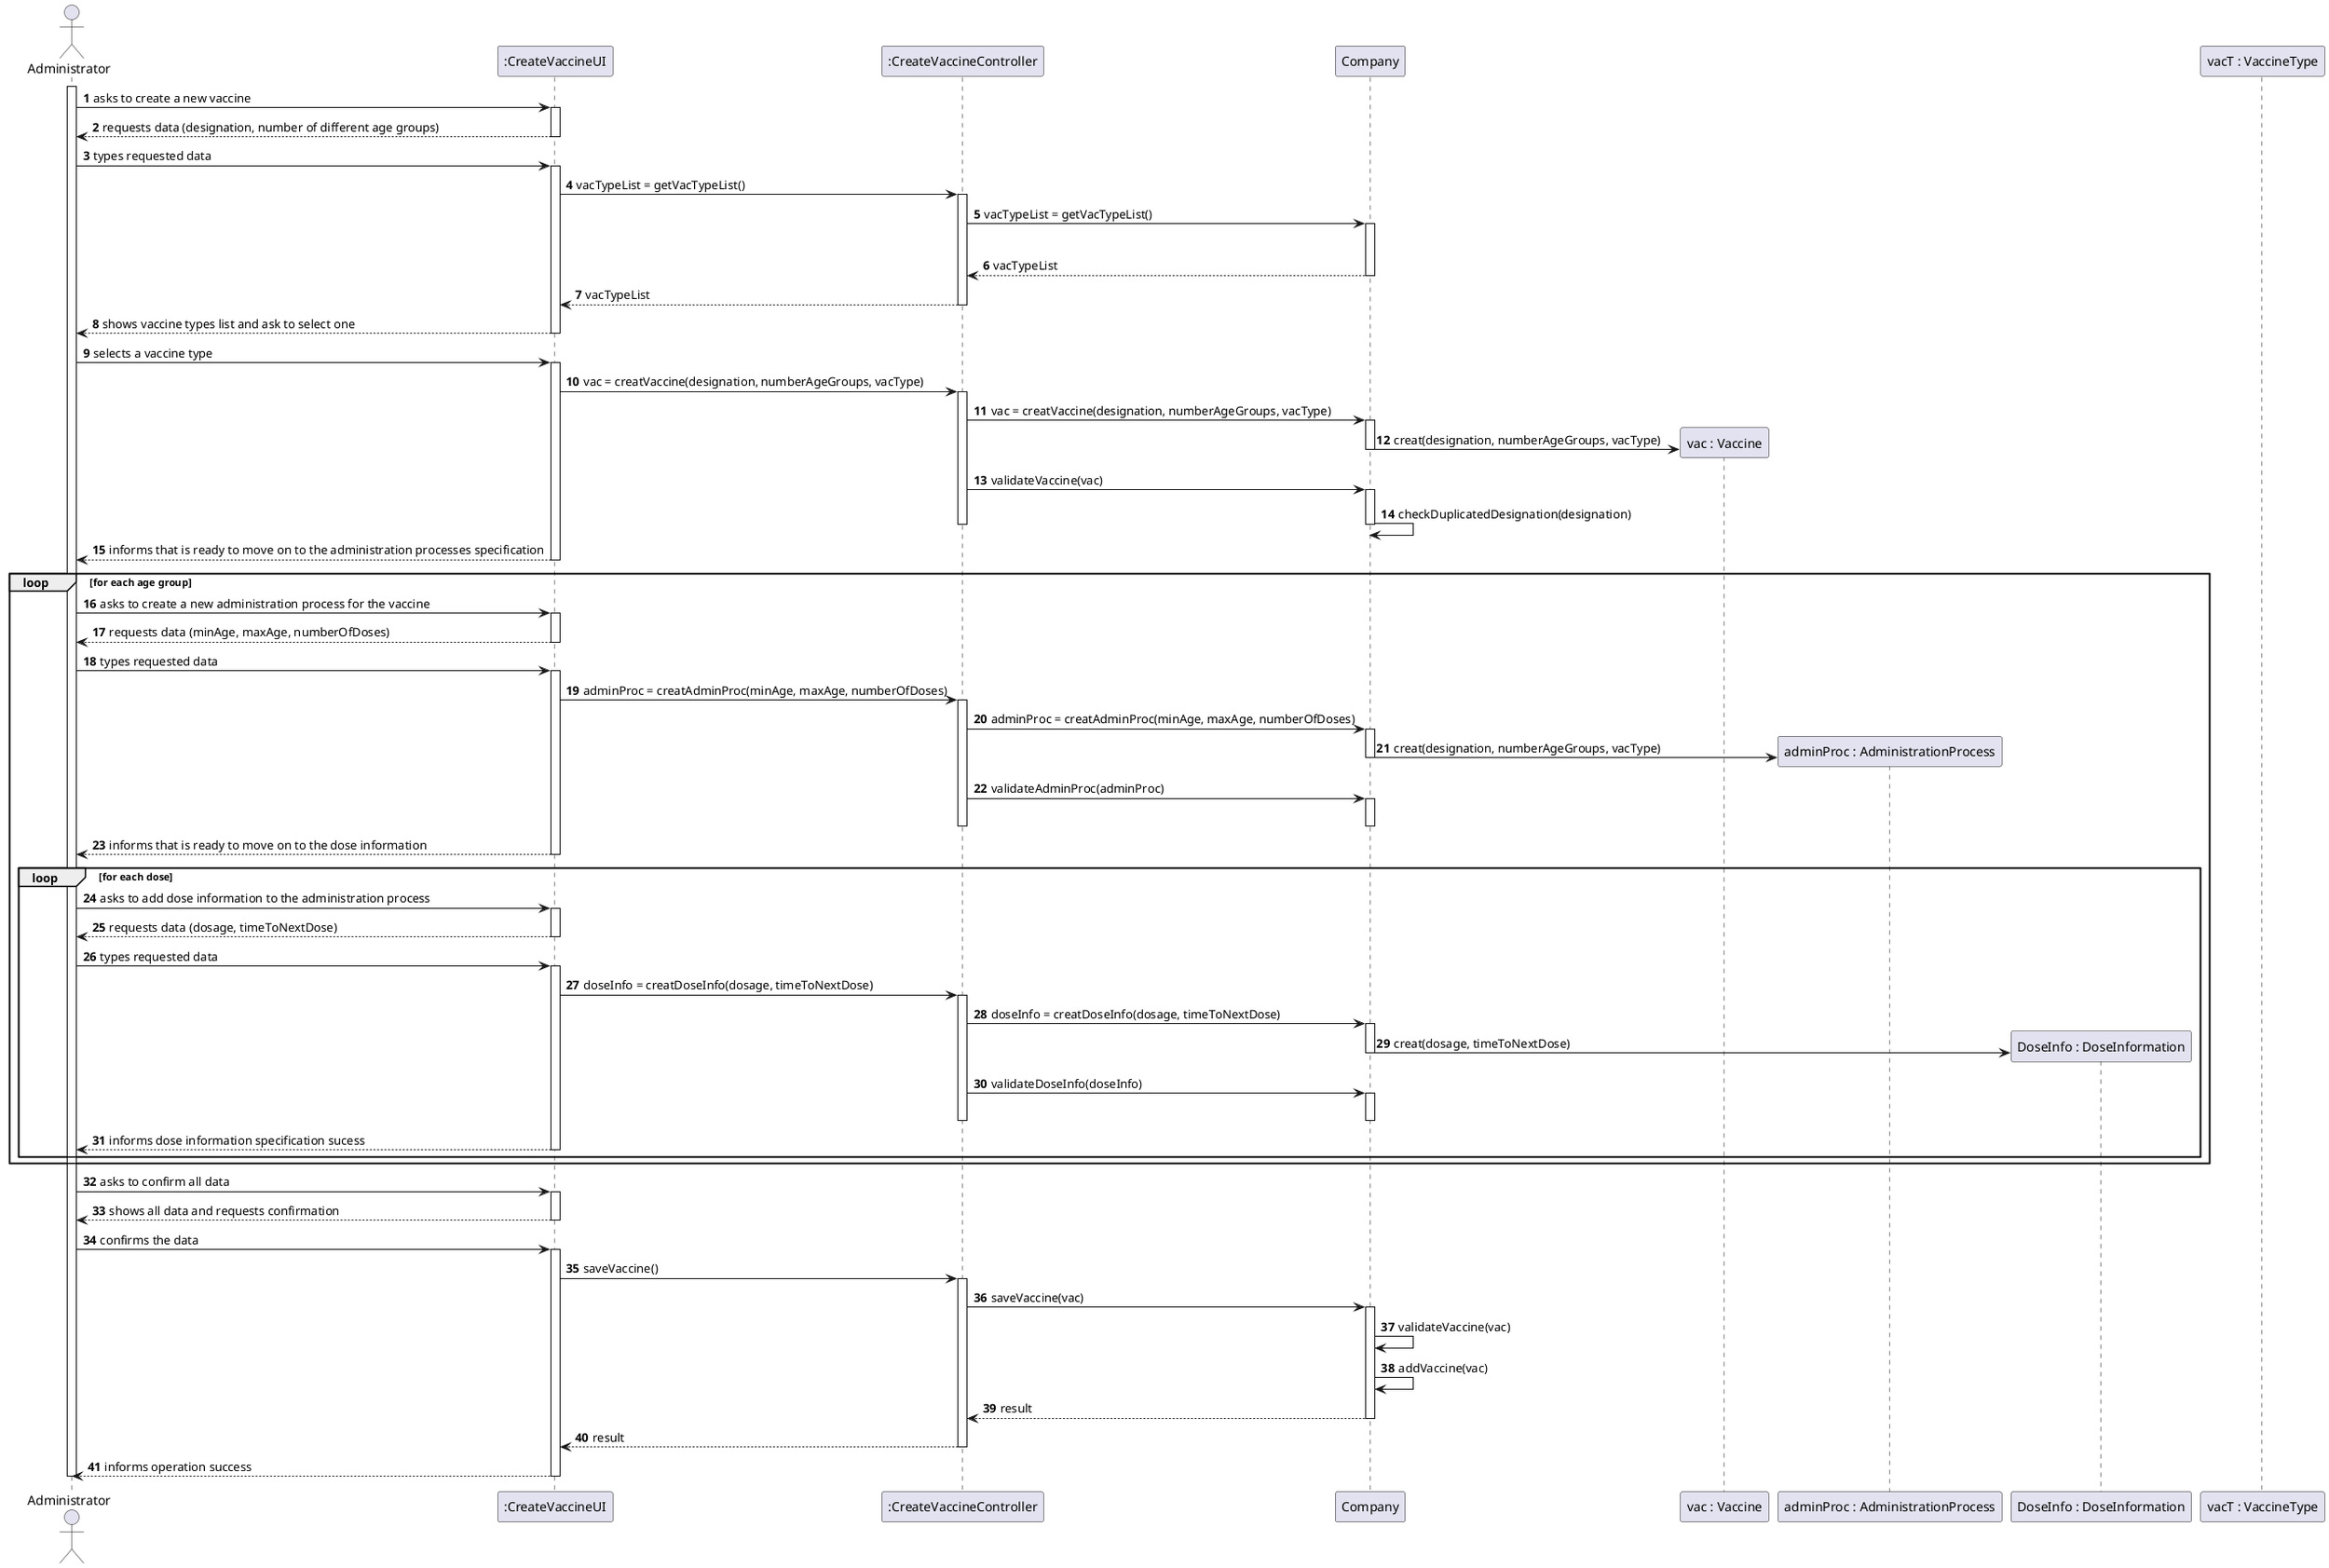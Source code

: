 @startuml
autonumber
'hide footbox
actor "Administrator" as ADM

participant ":CreateVaccineUI" as UI
participant ":CreateVaccineController" as CTRL
participant "Company" as COMP
participant "vac : Vaccine" as VAC
participant "adminProc : AdministrationProcess" as AP
participant "DoseInfo : DoseInformation" as DI
participant "vacT : VaccineType" as VACT

activate ADM

ADM -> UI : asks to create a new vaccine
activate UI
UI --> ADM :  requests data (designation, number of different age groups)
deactivate UI

ADM -> UI : types requested data
activate UI
    UI -> CTRL : vacTypeList = getVacTypeList()
    activate CTRL

        CTRL -> COMP : vacTypeList = getVacTypeList()
        activate COMP 
        |||
        COMP --> CTRL : vacTypeList
        deactivate COMP
        CTRL --> UI : vacTypeList
    deactivate CTRL
UI --> ADM : shows vaccine types list and ask to select one
deactivate UI

ADM -> UI : selects a vaccine type
activate UI
    UI -> CTRL : vac = creatVaccine(designation, numberAgeGroups, vacType)
    activate CTRL

        CTRL -> COMP : vac = creatVaccine(designation, numberAgeGroups, vacType)
        activate COMP 

            COMP -> VAC ** : creat(designation, numberAgeGroups, vacType)

        deactivate COMP

        CTRL -> COMP : validateVaccine(vac)
        activate COMP 
            COMP -> COMP : checkDuplicatedDesignation(designation)
        deactivate COMP

    deactivate CTRL
UI --> ADM : informs that is ready to move on to the administration processes specification
deactivate UI


loop for each age group

    ADM -> UI : asks to create a new administration process for the vaccine
    activate UI
    UI --> ADM : requests data (minAge, maxAge, numberOfDoses)
    deactivate UI

    ADM -> UI : types requested data
    activate UI
        UI -> CTRL : adminProc = creatAdminProc(minAge, maxAge, numberOfDoses)
        activate CTRL

            CTRL -> COMP : adminProc = creatAdminProc(minAge, maxAge, numberOfDoses)
            activate COMP 

                COMP -> AP ** : creat(designation, numberAgeGroups, vacType)

            deactivate COMP

            CTRL -> COMP : validateAdminProc(adminProc)
            activate COMP 
            deactivate COMP

        deactivate CTRL
    UI --> ADM : informs that is ready to move on to the dose information
    deactivate UI

    loop for each dose

        ADM -> UI : asks to add dose information to the administration process
        activate UI
        UI --> ADM : requests data (dosage, timeToNextDose)
        deactivate UI
        ADM -> UI : types requested data
        activate UI
            UI -> CTRL : doseInfo = creatDoseInfo(dosage, timeToNextDose)
                activate CTRL
                CTRL -> COMP : doseInfo = creatDoseInfo(dosage, timeToNextDose)
                activate COMP 

                    COMP -> DI ** : creat(dosage, timeToNextDose)

                deactivate COMP

                CTRL -> COMP : validateDoseInfo(doseInfo)
                activate COMP 
                deactivate COMP

                deactivate CTRL
        UI --> ADM : informs dose information specification sucess
        deactivate UI
    end
end
ADM -> UI : asks to confirm all data
activate UI
UI --> ADM : shows all data and requests confirmation
deactivate UI

ADM -> UI : confirms the data
activate UI
UI -> CTRL : saveVaccine()
    activate CTRL

        CTRL -> COMP :  saveVaccine(vac)
        activate COMP 
            COMP -> COMP : validateVaccine(vac)
            COMP -> COMP : addVaccine(vac)
            COMP --> CTRL : result
        deactivate COMP
        CTRL --> UI : result
    deactivate CTRL
UI --> ADM : informs operation success
deactivate UI

deactivate ADM

@enduml